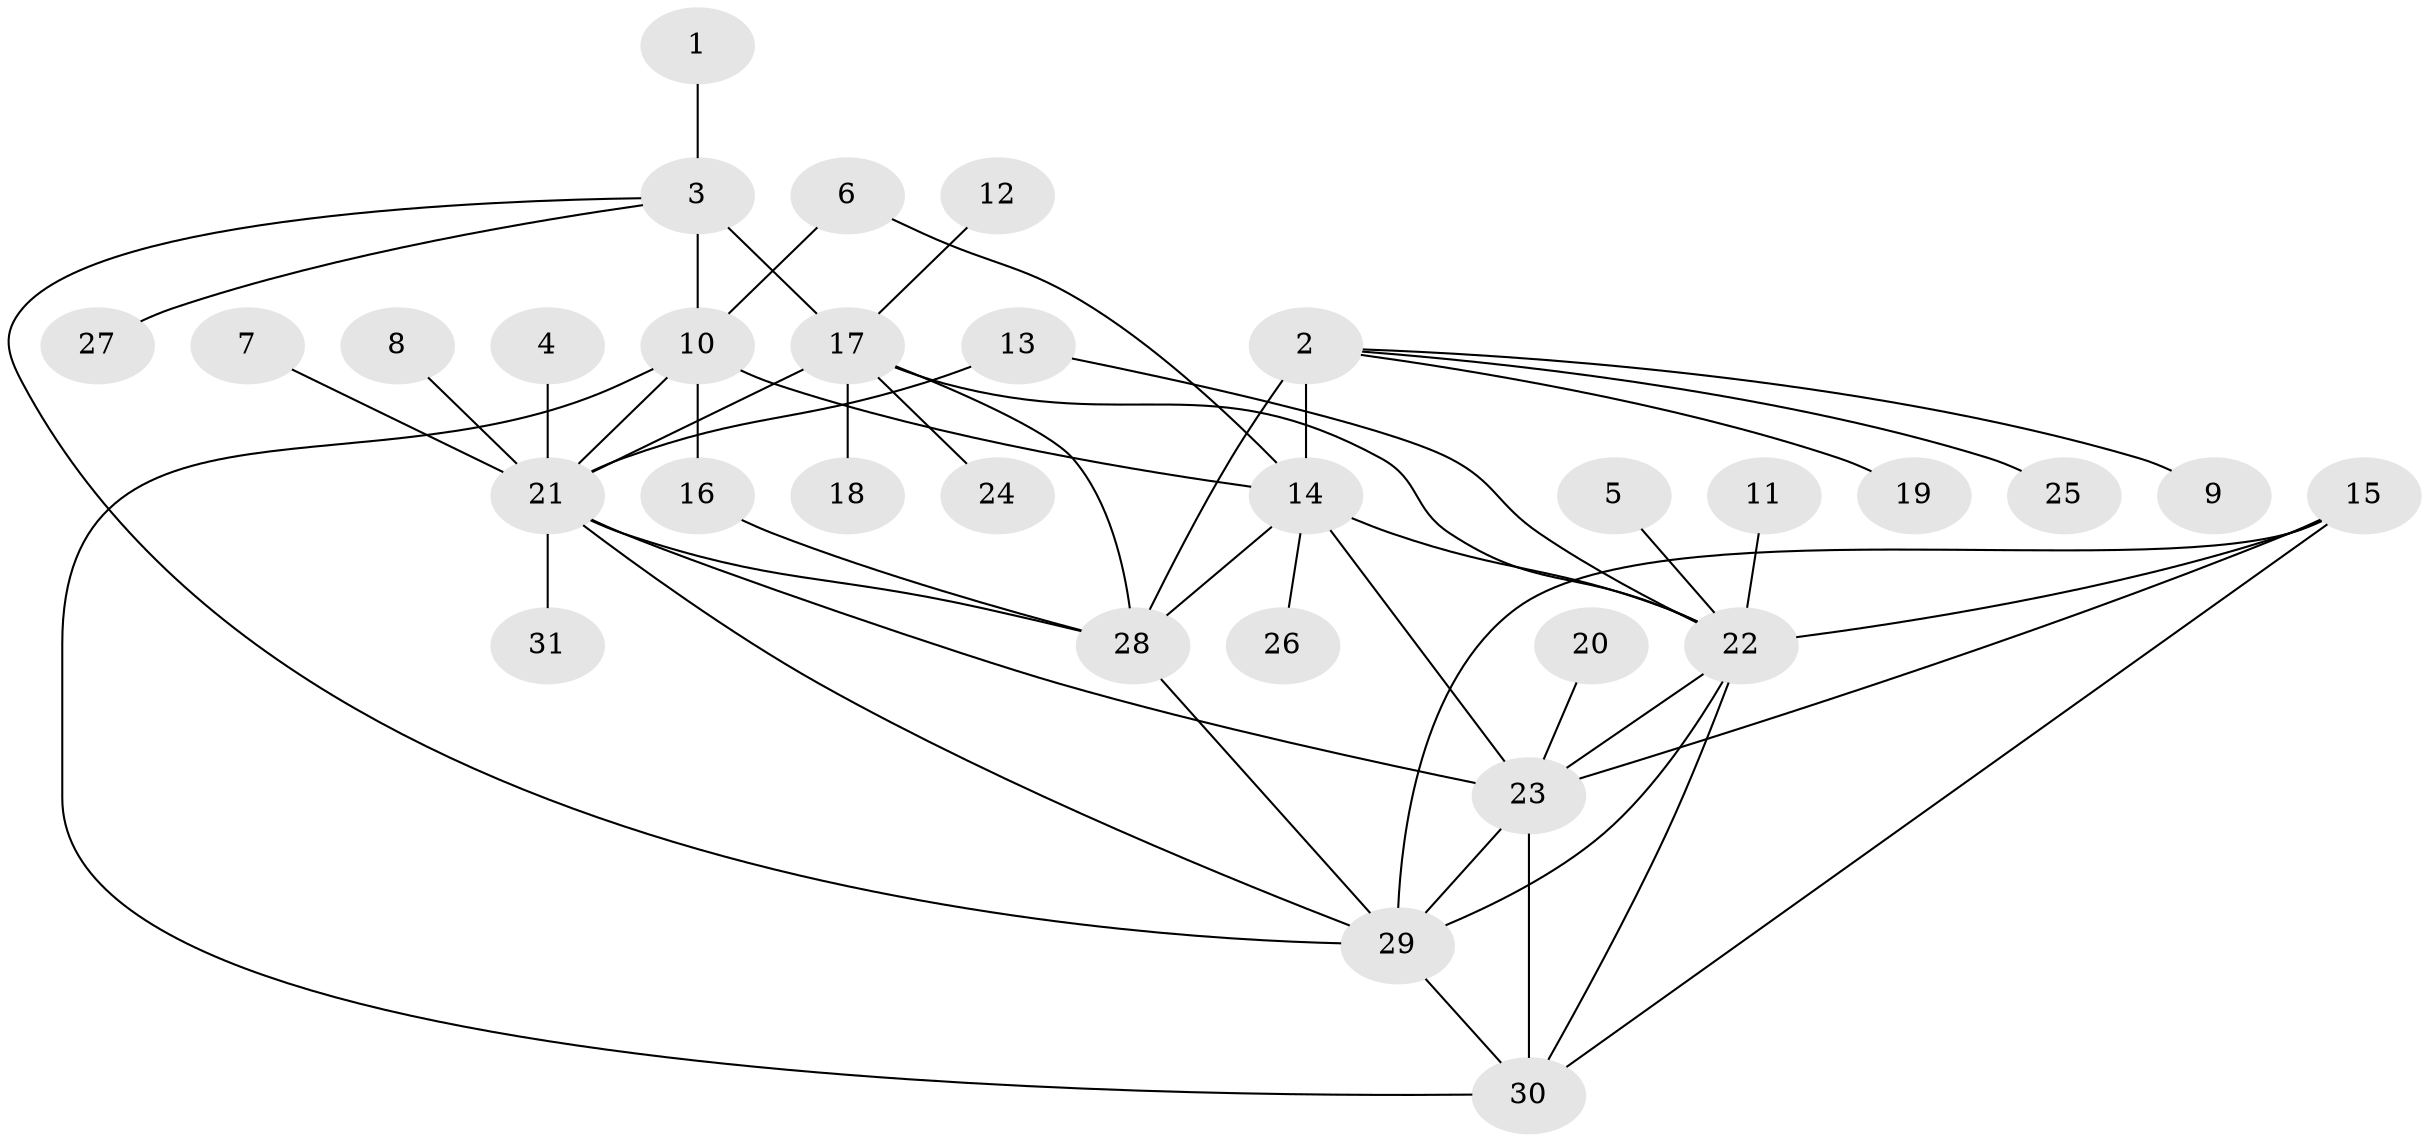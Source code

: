 // original degree distribution, {5: 0.049019607843137254, 8: 0.049019607843137254, 7: 0.058823529411764705, 10: 0.0196078431372549, 6: 0.0392156862745098, 9: 0.00980392156862745, 12: 0.00980392156862745, 13: 0.00980392156862745, 2: 0.14705882352941177, 3: 0.0392156862745098, 1: 0.5588235294117647, 4: 0.00980392156862745}
// Generated by graph-tools (version 1.1) at 2025/37/03/04/25 23:37:50]
// undirected, 31 vertices, 50 edges
graph export_dot {
  node [color=gray90,style=filled];
  1;
  2;
  3;
  4;
  5;
  6;
  7;
  8;
  9;
  10;
  11;
  12;
  13;
  14;
  15;
  16;
  17;
  18;
  19;
  20;
  21;
  22;
  23;
  24;
  25;
  26;
  27;
  28;
  29;
  30;
  31;
  1 -- 3 [weight=1.0];
  2 -- 9 [weight=1.0];
  2 -- 14 [weight=1.0];
  2 -- 19 [weight=1.0];
  2 -- 25 [weight=1.0];
  2 -- 28 [weight=3.0];
  3 -- 10 [weight=6.0];
  3 -- 17 [weight=1.0];
  3 -- 27 [weight=1.0];
  3 -- 29 [weight=1.0];
  4 -- 21 [weight=1.0];
  5 -- 22 [weight=1.0];
  6 -- 10 [weight=1.0];
  6 -- 14 [weight=1.0];
  7 -- 21 [weight=1.0];
  8 -- 21 [weight=1.0];
  10 -- 14 [weight=1.0];
  10 -- 16 [weight=1.0];
  10 -- 21 [weight=1.0];
  10 -- 30 [weight=1.0];
  11 -- 22 [weight=1.0];
  12 -- 17 [weight=1.0];
  13 -- 21 [weight=1.0];
  13 -- 22 [weight=1.0];
  14 -- 22 [weight=1.0];
  14 -- 23 [weight=1.0];
  14 -- 26 [weight=1.0];
  14 -- 28 [weight=3.0];
  15 -- 22 [weight=1.0];
  15 -- 23 [weight=1.0];
  15 -- 29 [weight=1.0];
  15 -- 30 [weight=1.0];
  16 -- 28 [weight=1.0];
  17 -- 18 [weight=6.0];
  17 -- 21 [weight=1.0];
  17 -- 22 [weight=1.0];
  17 -- 24 [weight=1.0];
  17 -- 28 [weight=1.0];
  20 -- 23 [weight=1.0];
  21 -- 23 [weight=1.0];
  21 -- 28 [weight=1.0];
  21 -- 29 [weight=1.0];
  21 -- 31 [weight=1.0];
  22 -- 23 [weight=1.0];
  22 -- 29 [weight=1.0];
  22 -- 30 [weight=1.0];
  23 -- 29 [weight=1.0];
  23 -- 30 [weight=1.0];
  28 -- 29 [weight=1.0];
  29 -- 30 [weight=1.0];
}
